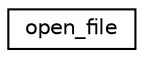 digraph "Graphical Class Hierarchy"
{
 // INTERACTIVE_SVG=YES
 // LATEX_PDF_SIZE
  edge [fontname="Helvetica",fontsize="10",labelfontname="Helvetica",labelfontsize="10"];
  node [fontname="Helvetica",fontsize="10",shape=record];
  rankdir="LR";
  Node0 [label="open_file",height=0.2,width=0.4,color="black", fillcolor="white", style="filled",URL="$interfacefms2__io__mod_1_1open__file.html",tooltip="Opens a given netcdf or domain file."];
}
